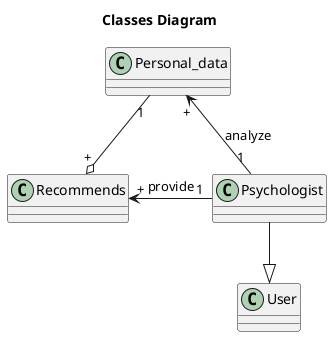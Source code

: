 @startuml
title Classes Diagram

Class Psychologist
Class User
Class Personal_data
Class Recommends

Psychologist--|> User
Psychologist"1" -up-> "+"Personal_data : analyze
Psychologist"1" -left-> "+"Recommends : provide
Personal_data"1" --o "+"Recommends
@enduml
